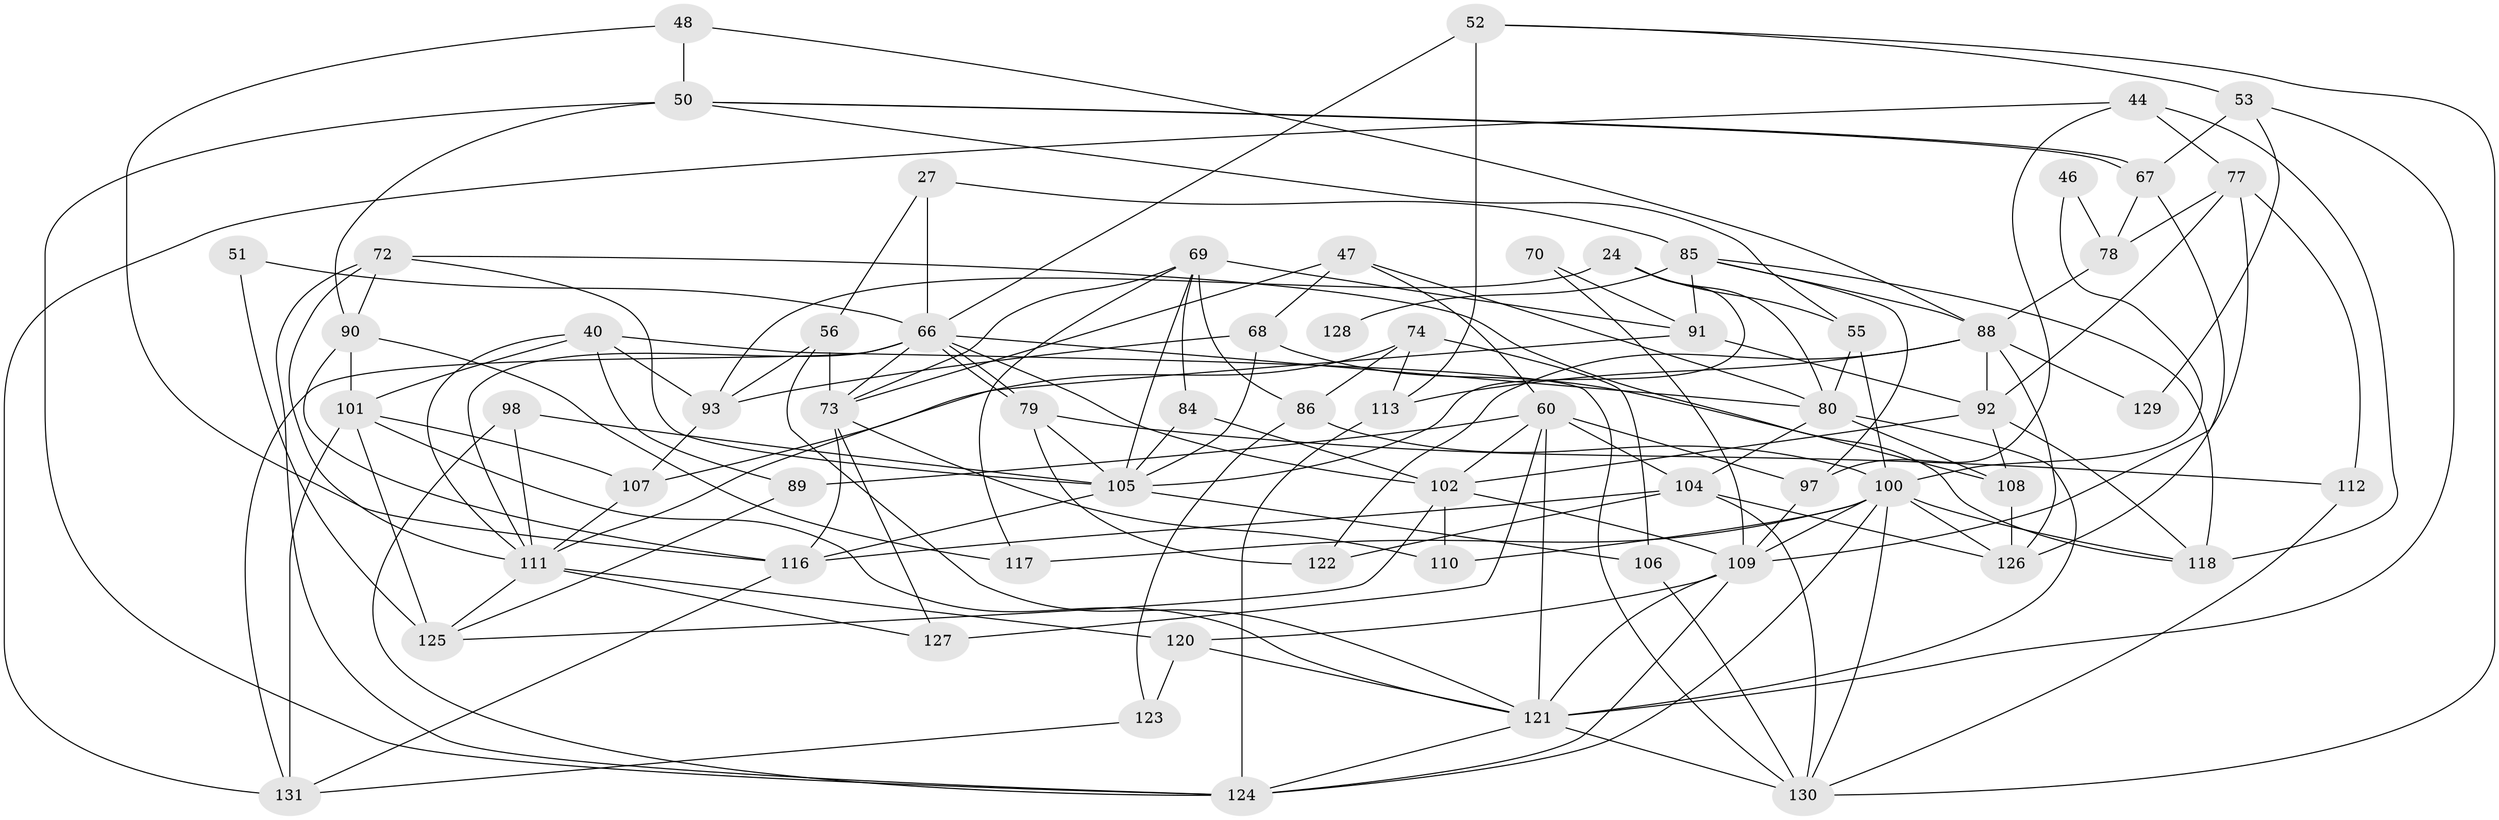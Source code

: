 // original degree distribution, {3: 0.2824427480916031, 4: 0.2595419847328244, 2: 0.1297709923664122, 5: 0.17557251908396945, 7: 0.04580152671755725, 6: 0.09923664122137404, 8: 0.007633587786259542}
// Generated by graph-tools (version 1.1) at 2025/49/03/09/25 04:49:54]
// undirected, 65 vertices, 158 edges
graph export_dot {
graph [start="1"]
  node [color=gray90,style=filled];
  24;
  27;
  40 [super="+30"];
  44;
  46;
  47;
  48;
  50;
  51;
  52 [super="+26"];
  53;
  55 [super="+17"];
  56;
  60 [super="+34"];
  66 [super="+43"];
  67;
  68 [super="+25"];
  69 [super="+38"];
  70;
  72 [super="+63"];
  73 [super="+28+42"];
  74 [super="+58+18"];
  77;
  78;
  79;
  80 [super="+65"];
  84;
  85 [super="+36"];
  86;
  88 [super="+61"];
  89;
  90 [super="+32"];
  91 [super="+71"];
  92 [super="+82"];
  93 [super="+81"];
  97;
  98;
  100 [super="+4+35"];
  101 [super="+5"];
  102 [super="+31+64"];
  104 [super="+37"];
  105 [super="+103"];
  106 [super="+59"];
  107;
  108 [super="+75"];
  109 [super="+11+99"];
  110;
  111 [super="+23+45"];
  112;
  113 [super="+94"];
  116 [super="+21+29+2"];
  117;
  118 [super="+95"];
  120 [super="+115"];
  121 [super="+119+41"];
  122 [super="+62"];
  123;
  124 [super="+33+57+87"];
  125 [super="+76"];
  126 [super="+114"];
  127;
  128;
  129;
  130 [super="+96+83"];
  131 [super="+54"];
  24 -- 93 [weight=2];
  24 -- 55;
  24 -- 105;
  24 -- 80;
  27 -- 66;
  27 -- 56;
  27 -- 85;
  40 -- 93;
  40 -- 130;
  40 -- 101;
  40 -- 89;
  40 -- 111;
  44 -- 97;
  44 -- 77;
  44 -- 131;
  44 -- 118;
  46 -- 78;
  46 -- 100;
  47 -- 68;
  47 -- 80;
  47 -- 73;
  47 -- 60;
  48 -- 50;
  48 -- 116;
  48 -- 88;
  50 -- 55;
  50 -- 67;
  50 -- 67;
  50 -- 90;
  50 -- 124 [weight=2];
  51 -- 66;
  51 -- 125;
  52 -- 53;
  52 -- 130;
  52 -- 66 [weight=2];
  52 -- 113 [weight=2];
  53 -- 67;
  53 -- 129;
  53 -- 121;
  55 -- 100;
  55 -- 80;
  56 -- 73 [weight=2];
  56 -- 93;
  56 -- 121;
  60 -- 102 [weight=2];
  60 -- 97;
  60 -- 121;
  60 -- 104;
  60 -- 89;
  60 -- 127;
  66 -- 79;
  66 -- 79;
  66 -- 80 [weight=2];
  66 -- 131;
  66 -- 73;
  66 -- 111;
  66 -- 102;
  67 -- 78;
  67 -- 126;
  68 -- 108 [weight=2];
  68 -- 93;
  68 -- 105 [weight=2];
  69 -- 84;
  69 -- 91 [weight=2];
  69 -- 117;
  69 -- 73 [weight=2];
  69 -- 105;
  69 -- 86;
  70 -- 91;
  70 -- 109;
  72 -- 105;
  72 -- 124;
  72 -- 111 [weight=2];
  72 -- 90;
  72 -- 118;
  73 -- 127 [weight=2];
  73 -- 116;
  73 -- 110;
  74 -- 106;
  74 -- 111 [weight=2];
  74 -- 113;
  74 -- 86;
  77 -- 78;
  77 -- 112;
  77 -- 92;
  77 -- 109 [weight=2];
  78 -- 88;
  79 -- 122;
  79 -- 112;
  79 -- 105;
  80 -- 108;
  80 -- 121;
  80 -- 104;
  84 -- 105;
  84 -- 102;
  85 -- 118;
  85 -- 97 [weight=2];
  85 -- 128 [weight=2];
  85 -- 88;
  85 -- 91;
  86 -- 123;
  86 -- 100;
  88 -- 122 [weight=3];
  88 -- 113;
  88 -- 129;
  88 -- 126;
  88 -- 92;
  89 -- 125;
  90 -- 117;
  90 -- 101;
  90 -- 116;
  91 -- 107;
  91 -- 92;
  92 -- 108 [weight=2];
  92 -- 118;
  92 -- 102;
  93 -- 107;
  97 -- 109 [weight=2];
  98 -- 111;
  98 -- 105;
  98 -- 124;
  100 -- 110;
  100 -- 130 [weight=3];
  100 -- 109 [weight=2];
  100 -- 117;
  100 -- 124;
  100 -- 118;
  100 -- 126;
  101 -- 131 [weight=2];
  101 -- 107;
  101 -- 125;
  101 -- 121;
  102 -- 125 [weight=2];
  102 -- 109 [weight=3];
  102 -- 110;
  104 -- 130;
  104 -- 122;
  104 -- 116;
  104 -- 126;
  105 -- 106 [weight=2];
  105 -- 116 [weight=2];
  106 -- 130 [weight=2];
  107 -- 111;
  108 -- 126;
  109 -- 120 [weight=2];
  109 -- 124;
  109 -- 121 [weight=2];
  111 -- 120;
  111 -- 127;
  111 -- 125;
  112 -- 130;
  113 -- 124;
  116 -- 131;
  120 -- 123 [weight=2];
  120 -- 121;
  121 -- 124 [weight=2];
  121 -- 130 [weight=2];
  123 -- 131;
}
